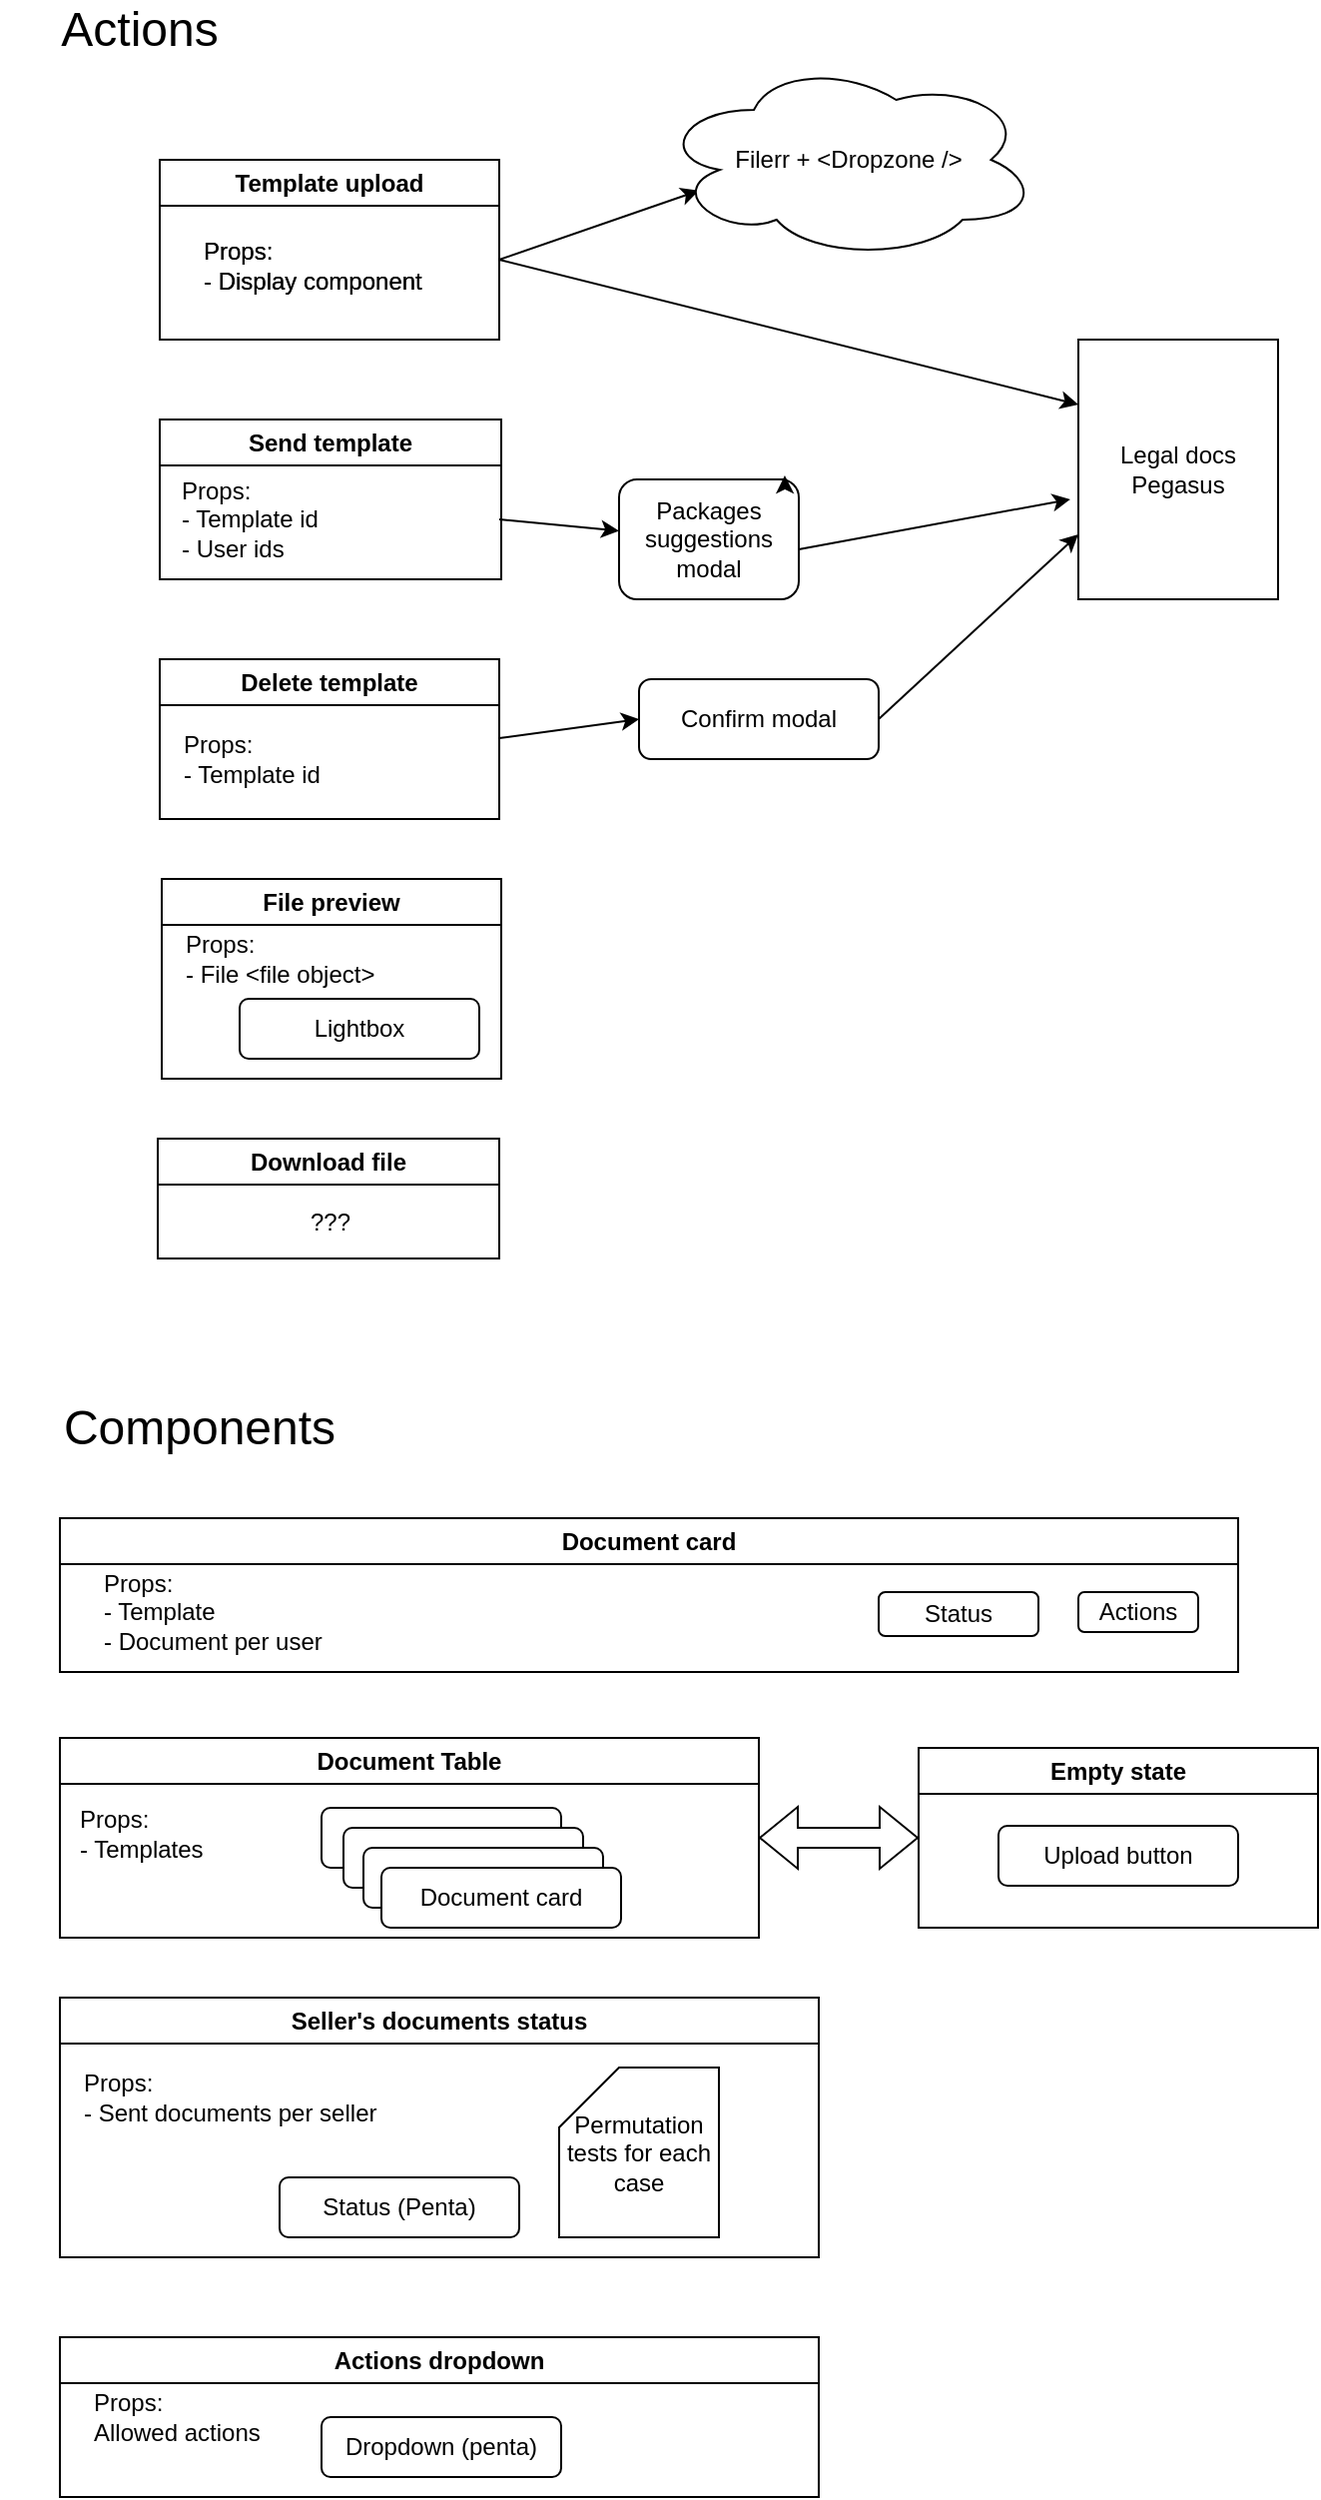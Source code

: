 <mxfile version="25.0.3">
  <diagram name="Page-1" id="6DLeMw15UcfwDI_Ef0b9">
    <mxGraphModel dx="1314" dy="787" grid="1" gridSize="10" guides="1" tooltips="1" connect="1" arrows="1" fold="1" page="1" pageScale="1" pageWidth="850" pageHeight="1100" math="0" shadow="0">
      <root>
        <mxCell id="0" />
        <mxCell id="1" parent="0" />
        <mxCell id="wZ6wmJPwwGL0R8LcuTBu-8" value="Template upload" style="swimlane;whiteSpace=wrap;html=1;" vertex="1" parent="1">
          <mxGeometry x="110" y="100" width="170" height="90" as="geometry" />
        </mxCell>
        <mxCell id="wZ6wmJPwwGL0R8LcuTBu-11" value="Props:&lt;div&gt;- Display component&lt;/div&gt;" style="text;html=1;align=left;verticalAlign=middle;resizable=0;points=[];autosize=1;strokeColor=none;fillColor=none;" vertex="1" parent="wZ6wmJPwwGL0R8LcuTBu-8">
          <mxGeometry x="20" y="33" width="130" height="40" as="geometry" />
        </mxCell>
        <mxCell id="wZ6wmJPwwGL0R8LcuTBu-12" value="Props:&lt;div&gt;- Display component&lt;/div&gt;" style="text;html=1;align=left;verticalAlign=middle;resizable=0;points=[];autosize=1;strokeColor=none;fillColor=none;" vertex="1" parent="wZ6wmJPwwGL0R8LcuTBu-8">
          <mxGeometry x="20" y="33" width="130" height="40" as="geometry" />
        </mxCell>
        <mxCell id="wZ6wmJPwwGL0R8LcuTBu-15" value="" style="endArrow=classic;html=1;rounded=0;" edge="1" parent="1">
          <mxGeometry width="50" height="50" relative="1" as="geometry">
            <mxPoint x="280" y="150" as="sourcePoint" />
            <mxPoint x="380" y="115.385" as="targetPoint" />
          </mxGeometry>
        </mxCell>
        <mxCell id="wZ6wmJPwwGL0R8LcuTBu-22" value="Filerr + &amp;lt;Dropzone /&amp;gt;" style="ellipse;shape=cloud;whiteSpace=wrap;html=1;" vertex="1" parent="1">
          <mxGeometry x="360" y="50" width="190" height="100" as="geometry" />
        </mxCell>
        <mxCell id="wZ6wmJPwwGL0R8LcuTBu-23" value="Legal docs Pegasus" style="rounded=0;whiteSpace=wrap;html=1;" vertex="1" parent="1">
          <mxGeometry x="570" y="190" width="100" height="130" as="geometry" />
        </mxCell>
        <mxCell id="wZ6wmJPwwGL0R8LcuTBu-25" value="" style="endArrow=classic;html=1;rounded=0;entryX=0;entryY=0.25;entryDx=0;entryDy=0;" edge="1" parent="1" target="wZ6wmJPwwGL0R8LcuTBu-23">
          <mxGeometry width="50" height="50" relative="1" as="geometry">
            <mxPoint x="280" y="150" as="sourcePoint" />
            <mxPoint x="330" y="100" as="targetPoint" />
          </mxGeometry>
        </mxCell>
        <mxCell id="wZ6wmJPwwGL0R8LcuTBu-26" value="&lt;font style=&quot;font-size: 24px;&quot;&gt;Actions&lt;/font&gt;" style="text;html=1;align=center;verticalAlign=middle;whiteSpace=wrap;rounded=0;" vertex="1" parent="1">
          <mxGeometry x="70" y="20" width="60" height="30" as="geometry" />
        </mxCell>
        <mxCell id="wZ6wmJPwwGL0R8LcuTBu-27" value="File preview" style="swimlane;whiteSpace=wrap;html=1;" vertex="1" parent="1">
          <mxGeometry x="111" y="460" width="170" height="100" as="geometry" />
        </mxCell>
        <mxCell id="wZ6wmJPwwGL0R8LcuTBu-28" value="Props:&lt;div&gt;- File &amp;lt;file object&amp;gt;&lt;/div&gt;" style="text;html=1;align=left;verticalAlign=middle;resizable=0;points=[];autosize=1;strokeColor=none;fillColor=none;" vertex="1" parent="wZ6wmJPwwGL0R8LcuTBu-27">
          <mxGeometry x="10" y="20" width="120" height="40" as="geometry" />
        </mxCell>
        <mxCell id="wZ6wmJPwwGL0R8LcuTBu-29" value="Lightbox" style="rounded=1;whiteSpace=wrap;html=1;" vertex="1" parent="wZ6wmJPwwGL0R8LcuTBu-27">
          <mxGeometry x="39" y="60" width="120" height="30" as="geometry" />
        </mxCell>
        <mxCell id="wZ6wmJPwwGL0R8LcuTBu-31" value="Send template" style="swimlane;whiteSpace=wrap;html=1;" vertex="1" parent="1">
          <mxGeometry x="110" y="230" width="171" height="80" as="geometry" />
        </mxCell>
        <mxCell id="wZ6wmJPwwGL0R8LcuTBu-32" value="Props:&amp;nbsp;&lt;div&gt;- Template id&lt;/div&gt;&lt;div&gt;- User ids&lt;/div&gt;" style="text;html=1;align=left;verticalAlign=middle;resizable=0;points=[];autosize=1;strokeColor=none;fillColor=none;" vertex="1" parent="wZ6wmJPwwGL0R8LcuTBu-31">
          <mxGeometry x="9" y="20" width="90" height="60" as="geometry" />
        </mxCell>
        <mxCell id="wZ6wmJPwwGL0R8LcuTBu-35" value="" style="endArrow=classic;html=1;rounded=0;" edge="1" parent="1" target="wZ6wmJPwwGL0R8LcuTBu-57">
          <mxGeometry width="50" height="50" relative="1" as="geometry">
            <mxPoint x="280" y="280" as="sourcePoint" />
            <mxPoint x="370" y="280" as="targetPoint" />
          </mxGeometry>
        </mxCell>
        <mxCell id="wZ6wmJPwwGL0R8LcuTBu-36" value="Download file" style="swimlane;whiteSpace=wrap;html=1;" vertex="1" parent="1">
          <mxGeometry x="109" y="590" width="171" height="60" as="geometry" />
        </mxCell>
        <mxCell id="wZ6wmJPwwGL0R8LcuTBu-37" value="???" style="text;html=1;align=center;verticalAlign=middle;resizable=0;points=[];autosize=1;strokeColor=none;fillColor=none;" vertex="1" parent="wZ6wmJPwwGL0R8LcuTBu-36">
          <mxGeometry x="65.5" y="27" width="40" height="30" as="geometry" />
        </mxCell>
        <mxCell id="wZ6wmJPwwGL0R8LcuTBu-38" value="&lt;font style=&quot;font-size: 24px;&quot;&gt;Components&lt;/font&gt;" style="text;html=1;align=center;verticalAlign=middle;whiteSpace=wrap;rounded=0;" vertex="1" parent="1">
          <mxGeometry x="30" y="720" width="200" height="30" as="geometry" />
        </mxCell>
        <mxCell id="wZ6wmJPwwGL0R8LcuTBu-39" value="Document card" style="swimlane;whiteSpace=wrap;html=1;" vertex="1" parent="1">
          <mxGeometry x="60" y="780" width="590" height="77" as="geometry" />
        </mxCell>
        <mxCell id="wZ6wmJPwwGL0R8LcuTBu-40" value="Actions" style="rounded=1;whiteSpace=wrap;html=1;" vertex="1" parent="wZ6wmJPwwGL0R8LcuTBu-39">
          <mxGeometry x="510" y="37" width="60" height="20" as="geometry" />
        </mxCell>
        <mxCell id="wZ6wmJPwwGL0R8LcuTBu-42" value="Status" style="rounded=1;whiteSpace=wrap;html=1;" vertex="1" parent="wZ6wmJPwwGL0R8LcuTBu-39">
          <mxGeometry x="410" y="37" width="80" height="22" as="geometry" />
        </mxCell>
        <mxCell id="wZ6wmJPwwGL0R8LcuTBu-43" value="Props:&lt;div&gt;- Template&lt;/div&gt;&lt;div&gt;- Document per user&lt;/div&gt;" style="text;html=1;align=left;verticalAlign=middle;resizable=0;points=[];autosize=1;strokeColor=none;fillColor=none;" vertex="1" parent="wZ6wmJPwwGL0R8LcuTBu-39">
          <mxGeometry x="20" y="17" width="130" height="60" as="geometry" />
        </mxCell>
        <mxCell id="wZ6wmJPwwGL0R8LcuTBu-44" value="Document Table" style="swimlane;whiteSpace=wrap;html=1;" vertex="1" parent="1">
          <mxGeometry x="60" y="890" width="350" height="100" as="geometry" />
        </mxCell>
        <mxCell id="wZ6wmJPwwGL0R8LcuTBu-51" value="Document card" style="rounded=1;whiteSpace=wrap;html=1;" vertex="1" parent="wZ6wmJPwwGL0R8LcuTBu-44">
          <mxGeometry x="131" y="35" width="120" height="30" as="geometry" />
        </mxCell>
        <mxCell id="wZ6wmJPwwGL0R8LcuTBu-48" value="" style="shape=flexArrow;endArrow=classic;startArrow=classic;html=1;rounded=0;" edge="1" parent="1" target="wZ6wmJPwwGL0R8LcuTBu-49">
          <mxGeometry width="100" height="100" relative="1" as="geometry">
            <mxPoint x="410" y="940" as="sourcePoint" />
            <mxPoint x="440" y="939.5" as="targetPoint" />
          </mxGeometry>
        </mxCell>
        <mxCell id="wZ6wmJPwwGL0R8LcuTBu-49" value="Empty state" style="swimlane;whiteSpace=wrap;html=1;" vertex="1" parent="1">
          <mxGeometry x="490" y="895" width="200" height="90" as="geometry" />
        </mxCell>
        <mxCell id="wZ6wmJPwwGL0R8LcuTBu-50" value="Upload button" style="rounded=1;whiteSpace=wrap;html=1;" vertex="1" parent="wZ6wmJPwwGL0R8LcuTBu-49">
          <mxGeometry x="40" y="39" width="120" height="30" as="geometry" />
        </mxCell>
        <mxCell id="wZ6wmJPwwGL0R8LcuTBu-52" value="Delete template" style="swimlane;whiteSpace=wrap;html=1;" vertex="1" parent="1">
          <mxGeometry x="110" y="350" width="170" height="80" as="geometry" />
        </mxCell>
        <mxCell id="wZ6wmJPwwGL0R8LcuTBu-53" value="&lt;span style=&quot;&quot;&gt;Props:&amp;nbsp;&lt;/span&gt;&lt;div style=&quot;&quot;&gt;- Template id&lt;/div&gt;" style="text;html=1;align=left;verticalAlign=middle;resizable=0;points=[];autosize=1;strokeColor=none;fillColor=none;" vertex="1" parent="wZ6wmJPwwGL0R8LcuTBu-52">
          <mxGeometry x="10" y="30" width="90" height="40" as="geometry" />
        </mxCell>
        <mxCell id="wZ6wmJPwwGL0R8LcuTBu-54" value="Confirm modal" style="rounded=1;whiteSpace=wrap;html=1;" vertex="1" parent="1">
          <mxGeometry x="350" y="360" width="120" height="40" as="geometry" />
        </mxCell>
        <mxCell id="wZ6wmJPwwGL0R8LcuTBu-55" value="" style="endArrow=classic;html=1;rounded=0;entryX=0;entryY=0.5;entryDx=0;entryDy=0;" edge="1" parent="1" target="wZ6wmJPwwGL0R8LcuTBu-54">
          <mxGeometry width="50" height="50" relative="1" as="geometry">
            <mxPoint x="280" y="389.5" as="sourcePoint" />
            <mxPoint x="470" y="389.5" as="targetPoint" />
          </mxGeometry>
        </mxCell>
        <mxCell id="wZ6wmJPwwGL0R8LcuTBu-56" value="" style="endArrow=classic;html=1;rounded=0;entryX=0;entryY=0.75;entryDx=0;entryDy=0;" edge="1" parent="1" target="wZ6wmJPwwGL0R8LcuTBu-23">
          <mxGeometry width="50" height="50" relative="1" as="geometry">
            <mxPoint x="470" y="380" as="sourcePoint" />
            <mxPoint x="520" y="330" as="targetPoint" />
          </mxGeometry>
        </mxCell>
        <mxCell id="wZ6wmJPwwGL0R8LcuTBu-57" value="Packages suggestions modal" style="rounded=1;whiteSpace=wrap;html=1;" vertex="1" parent="1">
          <mxGeometry x="340" y="260" width="90" height="60" as="geometry" />
        </mxCell>
        <mxCell id="wZ6wmJPwwGL0R8LcuTBu-58" style="edgeStyle=orthogonalEdgeStyle;rounded=0;orthogonalLoop=1;jettySize=auto;html=1;exitX=0.75;exitY=0;exitDx=0;exitDy=0;entryX=0.922;entryY=-0.033;entryDx=0;entryDy=0;entryPerimeter=0;" edge="1" parent="1" source="wZ6wmJPwwGL0R8LcuTBu-57" target="wZ6wmJPwwGL0R8LcuTBu-57">
          <mxGeometry relative="1" as="geometry" />
        </mxCell>
        <mxCell id="wZ6wmJPwwGL0R8LcuTBu-59" value="" style="endArrow=classic;html=1;rounded=0;entryX=-0.04;entryY=0.615;entryDx=0;entryDy=0;entryPerimeter=0;" edge="1" parent="1" target="wZ6wmJPwwGL0R8LcuTBu-23">
          <mxGeometry width="50" height="50" relative="1" as="geometry">
            <mxPoint x="430" y="295" as="sourcePoint" />
            <mxPoint x="480" y="245" as="targetPoint" />
          </mxGeometry>
        </mxCell>
        <mxCell id="wZ6wmJPwwGL0R8LcuTBu-60" value="Document card" style="rounded=1;whiteSpace=wrap;html=1;" vertex="1" parent="1">
          <mxGeometry x="202" y="935" width="120" height="30" as="geometry" />
        </mxCell>
        <mxCell id="wZ6wmJPwwGL0R8LcuTBu-61" value="Document card" style="rounded=1;whiteSpace=wrap;html=1;" vertex="1" parent="1">
          <mxGeometry x="212" y="945" width="120" height="30" as="geometry" />
        </mxCell>
        <mxCell id="wZ6wmJPwwGL0R8LcuTBu-62" value="Document card" style="rounded=1;whiteSpace=wrap;html=1;" vertex="1" parent="1">
          <mxGeometry x="221" y="955" width="120" height="30" as="geometry" />
        </mxCell>
        <mxCell id="wZ6wmJPwwGL0R8LcuTBu-63" value="Seller&#39;s documents status" style="swimlane;whiteSpace=wrap;html=1;" vertex="1" parent="1">
          <mxGeometry x="60" y="1020" width="380" height="130" as="geometry" />
        </mxCell>
        <mxCell id="wZ6wmJPwwGL0R8LcuTBu-64" value="Status (Penta)" style="rounded=1;whiteSpace=wrap;html=1;" vertex="1" parent="wZ6wmJPwwGL0R8LcuTBu-63">
          <mxGeometry x="110" y="90" width="120" height="30" as="geometry" />
        </mxCell>
        <mxCell id="wZ6wmJPwwGL0R8LcuTBu-66" value="Permutation tests for each case" style="shape=card;whiteSpace=wrap;html=1;" vertex="1" parent="wZ6wmJPwwGL0R8LcuTBu-63">
          <mxGeometry x="250" y="35" width="80" height="85" as="geometry" />
        </mxCell>
        <mxCell id="wZ6wmJPwwGL0R8LcuTBu-71" value="Props:&lt;div&gt;- Sent documents per seller&lt;/div&gt;" style="text;html=1;align=left;verticalAlign=middle;resizable=0;points=[];autosize=1;strokeColor=none;fillColor=none;" vertex="1" parent="wZ6wmJPwwGL0R8LcuTBu-63">
          <mxGeometry x="10" y="30" width="170" height="40" as="geometry" />
        </mxCell>
        <mxCell id="wZ6wmJPwwGL0R8LcuTBu-70" value="Props:&lt;div&gt;- Templates&lt;/div&gt;" style="text;html=1;align=left;verticalAlign=middle;resizable=0;points=[];autosize=1;strokeColor=none;fillColor=none;" vertex="1" parent="1">
          <mxGeometry x="68" y="918" width="90" height="40" as="geometry" />
        </mxCell>
        <mxCell id="wZ6wmJPwwGL0R8LcuTBu-72" value="Actions dropdown" style="swimlane;whiteSpace=wrap;html=1;" vertex="1" parent="1">
          <mxGeometry x="60" y="1190" width="380" height="80" as="geometry" />
        </mxCell>
        <mxCell id="wZ6wmJPwwGL0R8LcuTBu-73" value="Dropdown (penta)" style="rounded=1;whiteSpace=wrap;html=1;" vertex="1" parent="wZ6wmJPwwGL0R8LcuTBu-72">
          <mxGeometry x="131" y="40" width="120" height="30" as="geometry" />
        </mxCell>
        <mxCell id="wZ6wmJPwwGL0R8LcuTBu-74" value="Props:&lt;div&gt;Allowed actions&lt;/div&gt;" style="text;html=1;align=left;verticalAlign=middle;resizable=0;points=[];autosize=1;strokeColor=none;fillColor=none;" vertex="1" parent="wZ6wmJPwwGL0R8LcuTBu-72">
          <mxGeometry x="15" y="20" width="110" height="40" as="geometry" />
        </mxCell>
      </root>
    </mxGraphModel>
  </diagram>
</mxfile>
